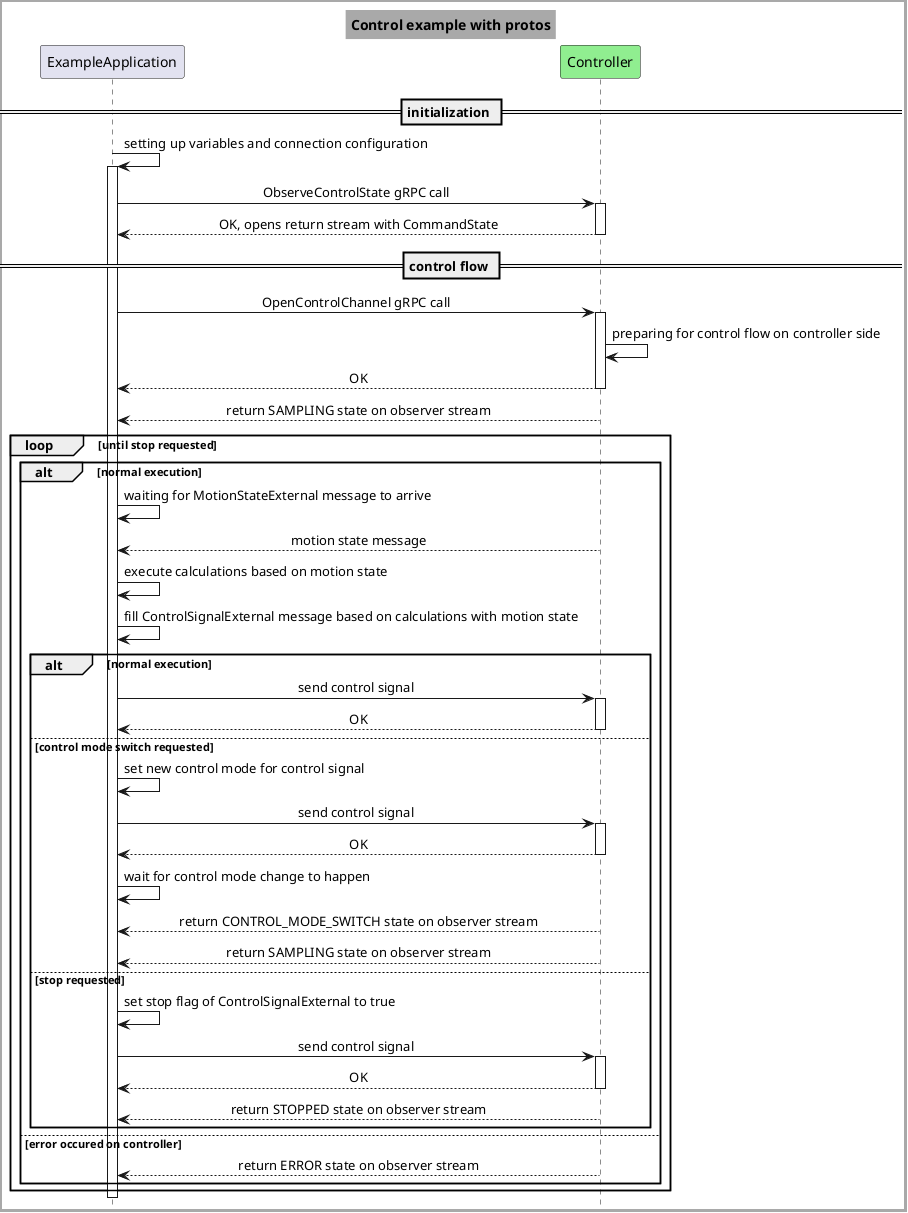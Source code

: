 @startuml ControlExampleWithProtos

skinparam BackgroundColor #ffffff
skinparam DiagramBorderColor #DarkGray
skinparam DiagramBorderThickness 3
skinparam TitleBackgroundColor #DarkGray
skinparam TitleBorderColor #DarkGray
skinparam sequenceMessageAlign center
hide footbox

title <b>Control example with protos

participant ExampleApplication as app
participant Controller as ctrl #LightGreen

autoactivate on

== initialization ==
app -> app: setting up variables and connection configuration
app -> ctrl: ObserveControlState gRPC call
ctrl --> app: OK, opens return stream with CommandState

== control flow ==
app -> ctrl: OpenControlChannel gRPC call
autoactivate off
ctrl -> ctrl: preparing for control flow on controller side
autoactivate on
ctrl --> app: OK
ctrl --> app: return SAMPLING state on observer stream


loop until stop requested
	alt normal execution
		autoactivate off
		app -> app: waiting for MotionStateExternal message to arrive
		ctrl --> app: motion state message
		app -> app: execute calculations based on motion state
		app -> app: fill ControlSignalExternal message based on calculations with motion state
		autoactivate on
		
		alt normal execution
			app -> ctrl: send control signal
			ctrl --> app: OK
		else control mode switch requested
			autoactivate off
			app -> app: set new control mode for control signal
			autoactivate on
			app -> ctrl: send control signal
			ctrl --> app: OK
			autoactivate off
			app -> app: wait for control mode change to happen
			ctrl --> app: return CONTROL_MODE_SWITCH state on observer stream
			ctrl --> app: return SAMPLING state on observer stream
		else stop requested
			app -> app: set stop flag of ControlSignalExternal to true
			autoactivate on
			app -> ctrl: send control signal
			ctrl --> app: OK
			ctrl --> app: return STOPPED state on observer stream
		end
		
	else error occured on controller
		ctrl --> app: return ERROR state on observer stream
	end
end

deactivate app

@enduml